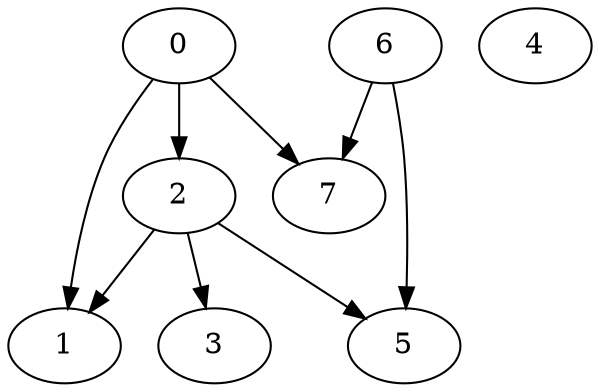 digraph 
{
	0 -> { 1 2 7 }
	1 -> { }
	2 -> { 1 3 5 }
	3 -> { }
	4 -> { }
	5 -> { }
	6 -> { 5 7 }
	7 -> { }
}
